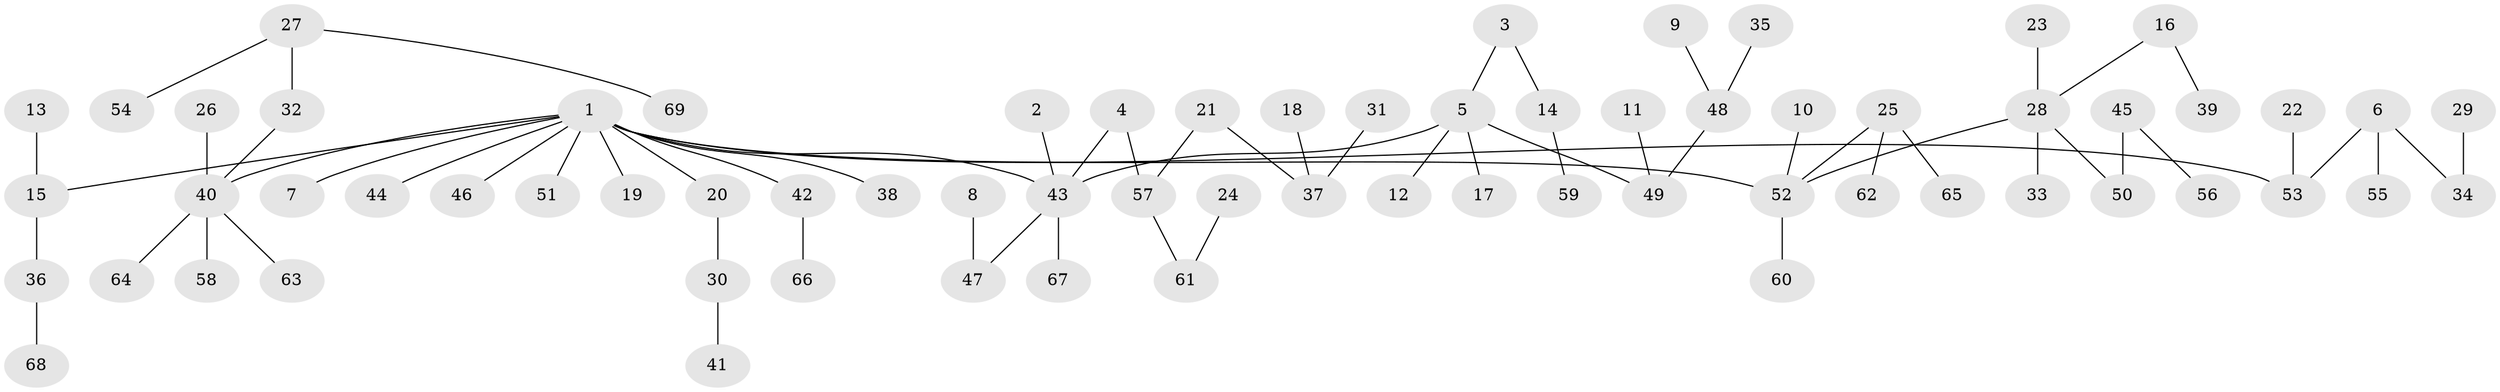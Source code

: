 // original degree distribution, {10: 0.007246376811594203, 5: 0.036231884057971016, 8: 0.007246376811594203, 2: 0.26811594202898553, 4: 0.057971014492753624, 3: 0.12318840579710146, 6: 0.007246376811594203, 1: 0.4927536231884058}
// Generated by graph-tools (version 1.1) at 2025/26/03/09/25 03:26:27]
// undirected, 69 vertices, 68 edges
graph export_dot {
graph [start="1"]
  node [color=gray90,style=filled];
  1;
  2;
  3;
  4;
  5;
  6;
  7;
  8;
  9;
  10;
  11;
  12;
  13;
  14;
  15;
  16;
  17;
  18;
  19;
  20;
  21;
  22;
  23;
  24;
  25;
  26;
  27;
  28;
  29;
  30;
  31;
  32;
  33;
  34;
  35;
  36;
  37;
  38;
  39;
  40;
  41;
  42;
  43;
  44;
  45;
  46;
  47;
  48;
  49;
  50;
  51;
  52;
  53;
  54;
  55;
  56;
  57;
  58;
  59;
  60;
  61;
  62;
  63;
  64;
  65;
  66;
  67;
  68;
  69;
  1 -- 7 [weight=1.0];
  1 -- 15 [weight=1.0];
  1 -- 19 [weight=1.0];
  1 -- 20 [weight=1.0];
  1 -- 38 [weight=1.0];
  1 -- 40 [weight=1.0];
  1 -- 42 [weight=1.0];
  1 -- 43 [weight=1.0];
  1 -- 44 [weight=1.0];
  1 -- 46 [weight=1.0];
  1 -- 51 [weight=1.0];
  1 -- 52 [weight=1.0];
  1 -- 53 [weight=1.0];
  2 -- 43 [weight=1.0];
  3 -- 5 [weight=1.0];
  3 -- 14 [weight=1.0];
  4 -- 43 [weight=1.0];
  4 -- 57 [weight=1.0];
  5 -- 12 [weight=1.0];
  5 -- 17 [weight=1.0];
  5 -- 43 [weight=1.0];
  5 -- 49 [weight=1.0];
  6 -- 34 [weight=1.0];
  6 -- 53 [weight=1.0];
  6 -- 55 [weight=1.0];
  8 -- 47 [weight=1.0];
  9 -- 48 [weight=1.0];
  10 -- 52 [weight=1.0];
  11 -- 49 [weight=1.0];
  13 -- 15 [weight=1.0];
  14 -- 59 [weight=1.0];
  15 -- 36 [weight=1.0];
  16 -- 28 [weight=1.0];
  16 -- 39 [weight=1.0];
  18 -- 37 [weight=1.0];
  20 -- 30 [weight=1.0];
  21 -- 37 [weight=1.0];
  21 -- 57 [weight=1.0];
  22 -- 53 [weight=1.0];
  23 -- 28 [weight=1.0];
  24 -- 61 [weight=1.0];
  25 -- 52 [weight=1.0];
  25 -- 62 [weight=1.0];
  25 -- 65 [weight=1.0];
  26 -- 40 [weight=1.0];
  27 -- 32 [weight=1.0];
  27 -- 54 [weight=1.0];
  27 -- 69 [weight=1.0];
  28 -- 33 [weight=1.0];
  28 -- 50 [weight=1.0];
  28 -- 52 [weight=1.0];
  29 -- 34 [weight=1.0];
  30 -- 41 [weight=1.0];
  31 -- 37 [weight=1.0];
  32 -- 40 [weight=1.0];
  35 -- 48 [weight=1.0];
  36 -- 68 [weight=1.0];
  40 -- 58 [weight=1.0];
  40 -- 63 [weight=1.0];
  40 -- 64 [weight=1.0];
  42 -- 66 [weight=1.0];
  43 -- 47 [weight=1.0];
  43 -- 67 [weight=1.0];
  45 -- 50 [weight=1.0];
  45 -- 56 [weight=1.0];
  48 -- 49 [weight=1.0];
  52 -- 60 [weight=1.0];
  57 -- 61 [weight=1.0];
}
